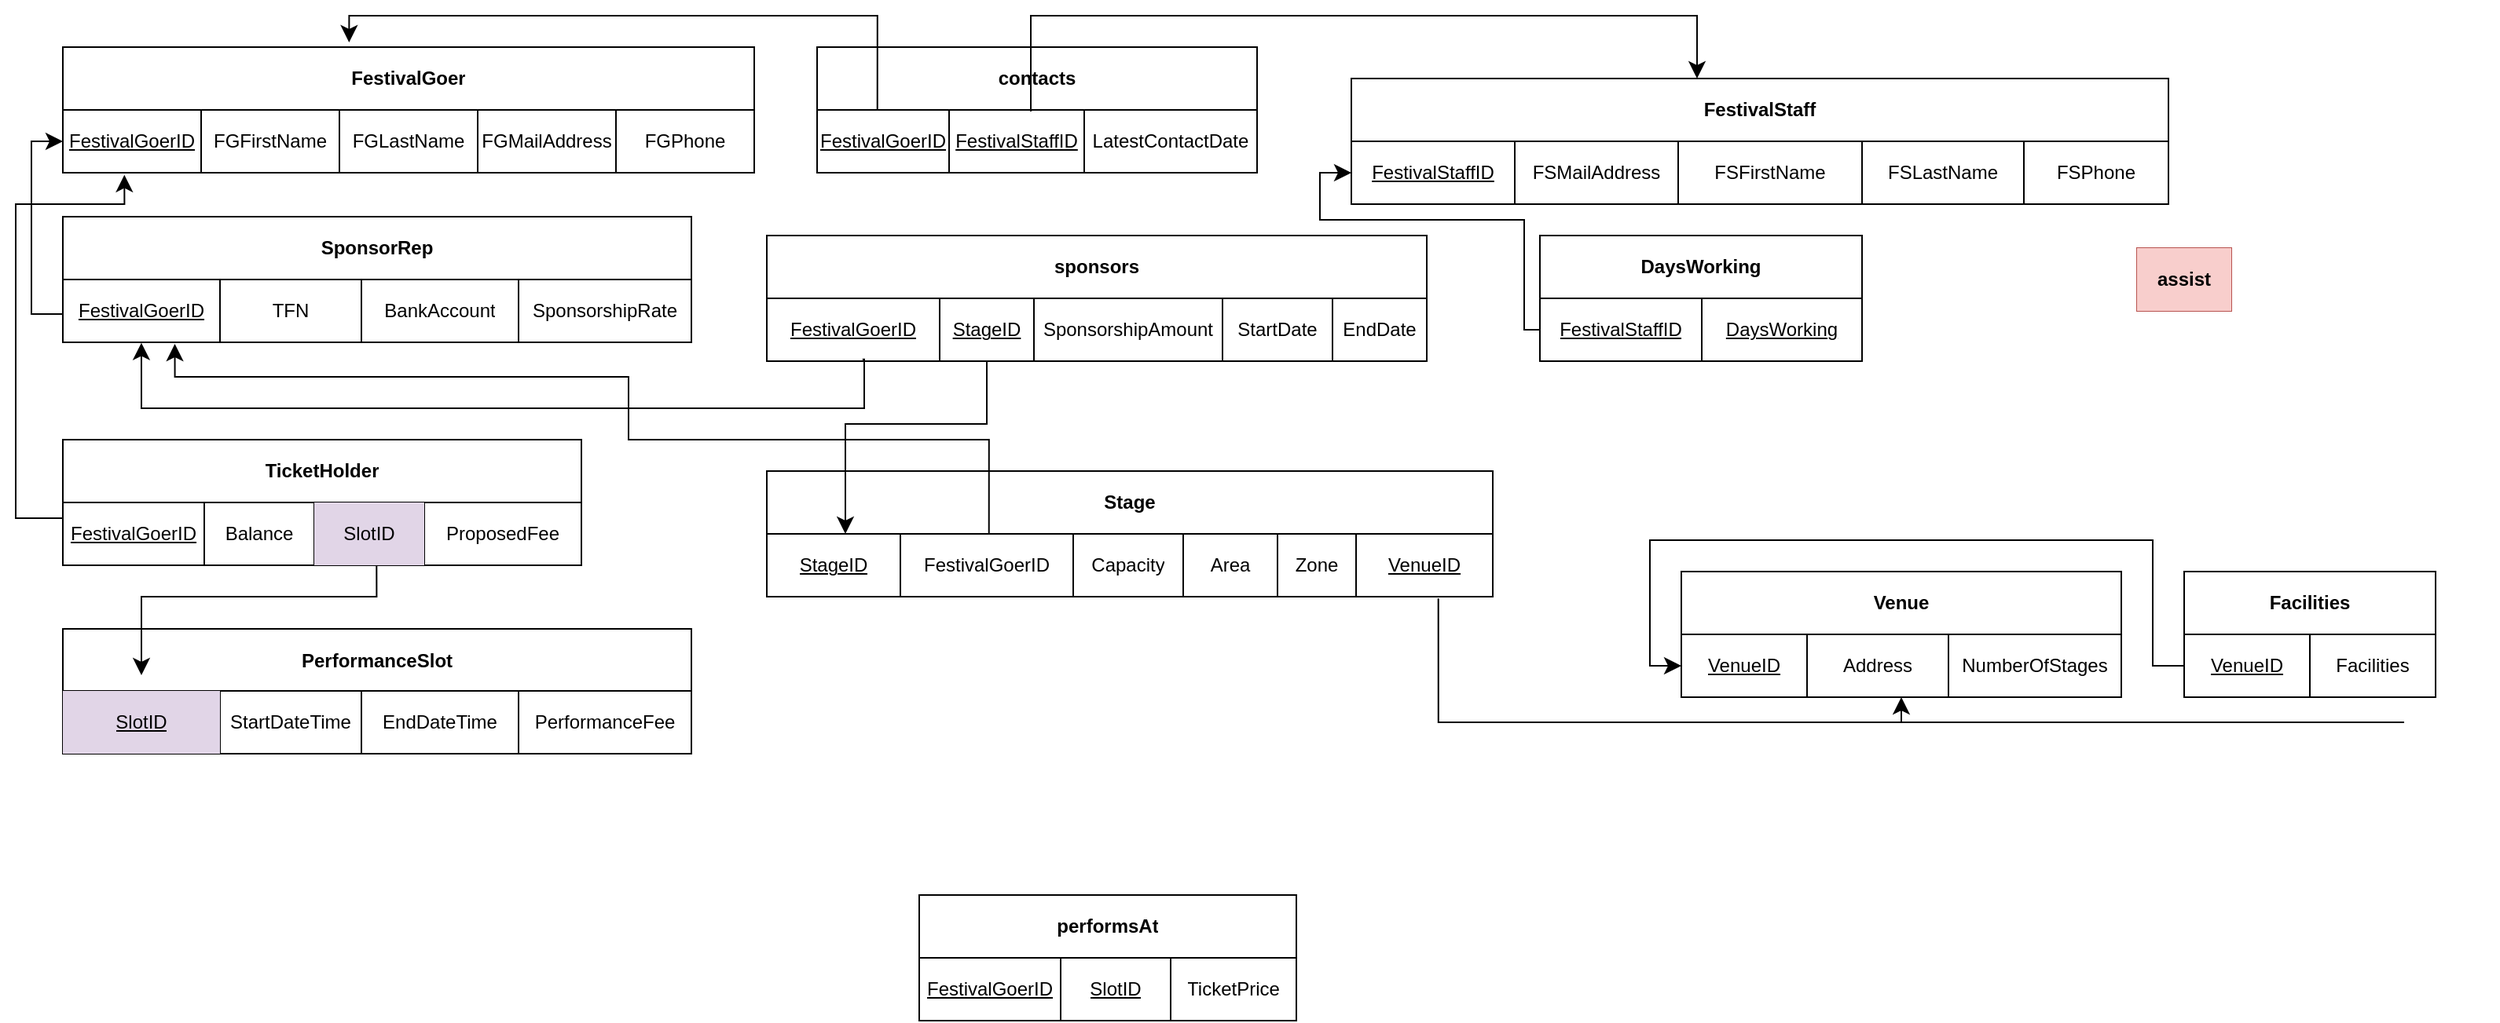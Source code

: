 <mxfile version="28.1.1">
  <diagram name="Page-1" id="UKHTQJSMqRWIpkA-EPcl">
    <mxGraphModel dx="646" dy="505" grid="1" gridSize="10" guides="1" tooltips="1" connect="1" arrows="1" fold="1" page="1" pageScale="1" pageWidth="1169" pageHeight="827" background="light-dark(#FFFFFF,#FFFFFF)" math="0" shadow="0">
      <root>
        <mxCell id="0" />
        <mxCell id="1" parent="0" />
        <mxCell id="PKO88a7LwcqLftBzNjsi-34" value="" style="group" parent="1" vertex="1" connectable="0">
          <mxGeometry x="40" y="40" width="440" height="80" as="geometry" />
        </mxCell>
        <mxCell id="PKO88a7LwcqLftBzNjsi-14" value="" style="shape=table;startSize=0;container=1;collapsible=0;childLayout=tableLayout;" parent="PKO88a7LwcqLftBzNjsi-34" vertex="1">
          <mxGeometry width="440" height="40" as="geometry" />
        </mxCell>
        <mxCell id="PKO88a7LwcqLftBzNjsi-15" value="" style="shape=tableRow;horizontal=0;startSize=0;swimlaneHead=0;swimlaneBody=0;strokeColor=inherit;top=0;left=0;bottom=0;right=0;collapsible=0;dropTarget=0;fillColor=none;points=[[0,0.5],[1,0.5]];portConstraint=eastwest;" parent="PKO88a7LwcqLftBzNjsi-14" vertex="1">
          <mxGeometry width="440" height="40" as="geometry" />
        </mxCell>
        <mxCell id="PKO88a7LwcqLftBzNjsi-16" value="&lt;b&gt;FestivalGoer&lt;/b&gt;" style="shape=partialRectangle;html=1;whiteSpace=wrap;connectable=0;strokeColor=inherit;overflow=hidden;fillColor=none;top=0;left=0;bottom=0;right=0;pointerEvents=1;" parent="PKO88a7LwcqLftBzNjsi-15" vertex="1">
          <mxGeometry width="440" height="40" as="geometry">
            <mxRectangle width="440" height="40" as="alternateBounds" />
          </mxGeometry>
        </mxCell>
        <mxCell id="PKO88a7LwcqLftBzNjsi-27" value="" style="shape=table;startSize=0;container=1;collapsible=0;childLayout=tableLayout;" parent="PKO88a7LwcqLftBzNjsi-34" vertex="1">
          <mxGeometry y="40" width="440" height="40" as="geometry" />
        </mxCell>
        <mxCell id="PKO88a7LwcqLftBzNjsi-28" value="" style="shape=tableRow;horizontal=0;startSize=0;swimlaneHead=0;swimlaneBody=0;strokeColor=inherit;top=0;left=0;bottom=0;right=0;collapsible=0;dropTarget=0;fillColor=none;points=[[0,0.5],[1,0.5]];portConstraint=eastwest;" parent="PKO88a7LwcqLftBzNjsi-27" vertex="1">
          <mxGeometry width="440" height="40" as="geometry" />
        </mxCell>
        <mxCell id="PKO88a7LwcqLftBzNjsi-29" value="&lt;u&gt;FestivalGoerID&lt;/u&gt;" style="shape=partialRectangle;html=1;whiteSpace=wrap;connectable=0;strokeColor=inherit;overflow=hidden;fillColor=none;top=0;left=0;bottom=0;right=0;pointerEvents=1;" parent="PKO88a7LwcqLftBzNjsi-28" vertex="1">
          <mxGeometry width="88" height="40" as="geometry">
            <mxRectangle width="88" height="40" as="alternateBounds" />
          </mxGeometry>
        </mxCell>
        <mxCell id="PKO88a7LwcqLftBzNjsi-30" value="FGFirstName" style="shape=partialRectangle;html=1;whiteSpace=wrap;connectable=0;strokeColor=inherit;overflow=hidden;fillColor=none;top=0;left=0;bottom=0;right=0;pointerEvents=1;" parent="PKO88a7LwcqLftBzNjsi-28" vertex="1">
          <mxGeometry x="88" width="88" height="40" as="geometry">
            <mxRectangle width="88" height="40" as="alternateBounds" />
          </mxGeometry>
        </mxCell>
        <mxCell id="PKO88a7LwcqLftBzNjsi-31" value="FGLastName" style="shape=partialRectangle;html=1;whiteSpace=wrap;connectable=0;strokeColor=inherit;overflow=hidden;fillColor=none;top=0;left=0;bottom=0;right=0;pointerEvents=1;" parent="PKO88a7LwcqLftBzNjsi-28" vertex="1">
          <mxGeometry x="176" width="88" height="40" as="geometry">
            <mxRectangle width="88" height="40" as="alternateBounds" />
          </mxGeometry>
        </mxCell>
        <mxCell id="PKO88a7LwcqLftBzNjsi-32" value="FGMailAddress" style="shape=partialRectangle;html=1;whiteSpace=wrap;connectable=0;strokeColor=inherit;overflow=hidden;fillColor=none;top=0;left=0;bottom=0;right=0;pointerEvents=1;" parent="PKO88a7LwcqLftBzNjsi-28" vertex="1">
          <mxGeometry x="264" width="88" height="40" as="geometry">
            <mxRectangle width="88" height="40" as="alternateBounds" />
          </mxGeometry>
        </mxCell>
        <mxCell id="PKO88a7LwcqLftBzNjsi-33" value="FGPhone" style="shape=partialRectangle;html=1;whiteSpace=wrap;connectable=0;strokeColor=inherit;overflow=hidden;fillColor=none;top=0;left=0;bottom=0;right=0;pointerEvents=1;" parent="PKO88a7LwcqLftBzNjsi-28" vertex="1">
          <mxGeometry x="352" width="88" height="40" as="geometry">
            <mxRectangle width="88" height="40" as="alternateBounds" />
          </mxGeometry>
        </mxCell>
        <mxCell id="PKO88a7LwcqLftBzNjsi-47" value="" style="group" parent="1" vertex="1" connectable="0">
          <mxGeometry x="40" y="148" width="400" height="80" as="geometry" />
        </mxCell>
        <mxCell id="PKO88a7LwcqLftBzNjsi-35" value="" style="shape=table;startSize=0;container=1;collapsible=0;childLayout=tableLayout;" parent="PKO88a7LwcqLftBzNjsi-47" vertex="1">
          <mxGeometry width="400" height="40" as="geometry" />
        </mxCell>
        <mxCell id="PKO88a7LwcqLftBzNjsi-36" value="" style="shape=tableRow;horizontal=0;startSize=0;swimlaneHead=0;swimlaneBody=0;strokeColor=inherit;top=0;left=0;bottom=0;right=0;collapsible=0;dropTarget=0;fillColor=none;points=[[0,0.5],[1,0.5]];portConstraint=eastwest;" parent="PKO88a7LwcqLftBzNjsi-35" vertex="1">
          <mxGeometry width="400" height="40" as="geometry" />
        </mxCell>
        <mxCell id="PKO88a7LwcqLftBzNjsi-37" value="&lt;b&gt;SponsorRep&lt;/b&gt;" style="shape=partialRectangle;html=1;whiteSpace=wrap;connectable=0;strokeColor=inherit;overflow=hidden;fillColor=none;top=0;left=0;bottom=0;right=0;pointerEvents=1;" parent="PKO88a7LwcqLftBzNjsi-36" vertex="1">
          <mxGeometry width="400" height="40" as="geometry">
            <mxRectangle width="400" height="40" as="alternateBounds" />
          </mxGeometry>
        </mxCell>
        <mxCell id="PKO88a7LwcqLftBzNjsi-38" value="" style="shape=table;startSize=0;container=1;collapsible=0;childLayout=tableLayout;" parent="PKO88a7LwcqLftBzNjsi-47" vertex="1">
          <mxGeometry y="40" width="190" height="40" as="geometry" />
        </mxCell>
        <mxCell id="PKO88a7LwcqLftBzNjsi-39" value="" style="shape=tableRow;horizontal=0;startSize=0;swimlaneHead=0;swimlaneBody=0;strokeColor=inherit;top=0;left=0;bottom=0;right=0;collapsible=0;dropTarget=0;fillColor=none;points=[[0,0.5],[1,0.5]];portConstraint=eastwest;" parent="PKO88a7LwcqLftBzNjsi-38" vertex="1">
          <mxGeometry width="190" height="40" as="geometry" />
        </mxCell>
        <mxCell id="PKO88a7LwcqLftBzNjsi-40" value="&lt;u&gt;FestivalGoerID&lt;/u&gt;" style="shape=partialRectangle;html=1;whiteSpace=wrap;connectable=0;strokeColor=inherit;overflow=hidden;fillColor=none;top=0;left=0;bottom=0;right=0;pointerEvents=1;" parent="PKO88a7LwcqLftBzNjsi-39" vertex="1">
          <mxGeometry width="100" height="40" as="geometry">
            <mxRectangle width="100" height="40" as="alternateBounds" />
          </mxGeometry>
        </mxCell>
        <mxCell id="PKO88a7LwcqLftBzNjsi-41" value="TFN" style="shape=partialRectangle;html=1;whiteSpace=wrap;connectable=0;strokeColor=inherit;overflow=hidden;fillColor=none;top=0;left=0;bottom=0;right=0;pointerEvents=1;" parent="PKO88a7LwcqLftBzNjsi-39" vertex="1">
          <mxGeometry x="100" width="90" height="40" as="geometry">
            <mxRectangle width="90" height="40" as="alternateBounds" />
          </mxGeometry>
        </mxCell>
        <mxCell id="PKO88a7LwcqLftBzNjsi-42" value="" style="shape=table;startSize=0;container=1;collapsible=0;childLayout=tableLayout;" parent="PKO88a7LwcqLftBzNjsi-47" vertex="1">
          <mxGeometry x="190" y="40" width="210" height="40" as="geometry" />
        </mxCell>
        <mxCell id="PKO88a7LwcqLftBzNjsi-43" value="" style="shape=tableRow;horizontal=0;startSize=0;swimlaneHead=0;swimlaneBody=0;strokeColor=inherit;top=0;left=0;bottom=0;right=0;collapsible=0;dropTarget=0;fillColor=none;points=[[0,0.5],[1,0.5]];portConstraint=eastwest;" parent="PKO88a7LwcqLftBzNjsi-42" vertex="1">
          <mxGeometry width="210" height="40" as="geometry" />
        </mxCell>
        <mxCell id="PKO88a7LwcqLftBzNjsi-44" value="BankAccount" style="shape=partialRectangle;html=1;whiteSpace=wrap;connectable=0;strokeColor=inherit;overflow=hidden;fillColor=none;top=0;left=0;bottom=0;right=0;pointerEvents=1;" parent="PKO88a7LwcqLftBzNjsi-43" vertex="1">
          <mxGeometry width="100" height="40" as="geometry">
            <mxRectangle width="100" height="40" as="alternateBounds" />
          </mxGeometry>
        </mxCell>
        <mxCell id="PKO88a7LwcqLftBzNjsi-46" value="SponsorshipRate" style="shape=partialRectangle;html=1;whiteSpace=wrap;connectable=0;strokeColor=inherit;overflow=hidden;fillColor=none;top=0;left=0;bottom=0;right=0;pointerEvents=1;" parent="PKO88a7LwcqLftBzNjsi-43" vertex="1">
          <mxGeometry x="100" width="110" height="40" as="geometry">
            <mxRectangle width="110" height="40" as="alternateBounds" />
          </mxGeometry>
        </mxCell>
        <mxCell id="PKO88a7LwcqLftBzNjsi-82" value="" style="group" parent="1" vertex="1" connectable="0">
          <mxGeometry x="1070" y="374" width="520" height="80" as="geometry" />
        </mxCell>
        <mxCell id="PKO88a7LwcqLftBzNjsi-57" value="" style="shape=table;startSize=0;container=1;collapsible=0;childLayout=tableLayout;" parent="PKO88a7LwcqLftBzNjsi-82" vertex="1">
          <mxGeometry width="280" height="40" as="geometry" />
        </mxCell>
        <mxCell id="PKO88a7LwcqLftBzNjsi-58" value="" style="shape=tableRow;horizontal=0;startSize=0;swimlaneHead=0;swimlaneBody=0;strokeColor=inherit;top=0;left=0;bottom=0;right=0;collapsible=0;dropTarget=0;fillColor=none;points=[[0,0.5],[1,0.5]];portConstraint=eastwest;" parent="PKO88a7LwcqLftBzNjsi-57" vertex="1">
          <mxGeometry width="280" height="40" as="geometry" />
        </mxCell>
        <mxCell id="PKO88a7LwcqLftBzNjsi-59" value="&lt;b&gt;Venue&lt;/b&gt;" style="shape=partialRectangle;html=1;whiteSpace=wrap;connectable=0;strokeColor=inherit;overflow=hidden;fillColor=none;top=0;left=0;bottom=0;right=0;pointerEvents=1;" parent="PKO88a7LwcqLftBzNjsi-58" vertex="1">
          <mxGeometry width="280" height="40" as="geometry">
            <mxRectangle width="280" height="40" as="alternateBounds" />
          </mxGeometry>
        </mxCell>
        <mxCell id="PKO88a7LwcqLftBzNjsi-60" value="" style="shape=table;startSize=0;container=1;collapsible=0;childLayout=tableLayout;" parent="PKO88a7LwcqLftBzNjsi-82" vertex="1">
          <mxGeometry y="40" width="280" height="40" as="geometry" />
        </mxCell>
        <mxCell id="PKO88a7LwcqLftBzNjsi-61" value="" style="shape=tableRow;horizontal=0;startSize=0;swimlaneHead=0;swimlaneBody=0;strokeColor=inherit;top=0;left=0;bottom=0;right=0;collapsible=0;dropTarget=0;fillColor=none;points=[[0,0.5],[1,0.5]];portConstraint=eastwest;" parent="PKO88a7LwcqLftBzNjsi-60" vertex="1">
          <mxGeometry width="280" height="40" as="geometry" />
        </mxCell>
        <mxCell id="PKO88a7LwcqLftBzNjsi-62" value="&lt;u&gt;VenueID&lt;/u&gt;" style="shape=partialRectangle;html=1;whiteSpace=wrap;connectable=0;strokeColor=inherit;overflow=hidden;fillColor=none;top=0;left=0;bottom=0;right=0;pointerEvents=1;" parent="PKO88a7LwcqLftBzNjsi-61" vertex="1">
          <mxGeometry width="80" height="40" as="geometry">
            <mxRectangle width="80" height="40" as="alternateBounds" />
          </mxGeometry>
        </mxCell>
        <mxCell id="PKO88a7LwcqLftBzNjsi-63" value="Address" style="shape=partialRectangle;html=1;whiteSpace=wrap;connectable=0;strokeColor=inherit;overflow=hidden;fillColor=none;top=0;left=0;bottom=0;right=0;pointerEvents=1;" parent="PKO88a7LwcqLftBzNjsi-61" vertex="1">
          <mxGeometry x="80" width="90" height="40" as="geometry">
            <mxRectangle width="90" height="40" as="alternateBounds" />
          </mxGeometry>
        </mxCell>
        <mxCell id="PKO88a7LwcqLftBzNjsi-70" value="NumberOfStages" style="shape=partialRectangle;html=1;whiteSpace=wrap;connectable=0;strokeColor=inherit;overflow=hidden;fillColor=none;top=0;left=0;bottom=0;right=0;pointerEvents=1;" parent="PKO88a7LwcqLftBzNjsi-61" vertex="1">
          <mxGeometry x="170" width="110" height="40" as="geometry">
            <mxRectangle width="110" height="40" as="alternateBounds" />
          </mxGeometry>
        </mxCell>
        <mxCell id="PKO88a7LwcqLftBzNjsi-87" value="" style="group" parent="PKO88a7LwcqLftBzNjsi-82" vertex="1" connectable="0">
          <mxGeometry x="320" width="160" height="80" as="geometry" />
        </mxCell>
        <mxCell id="PKO88a7LwcqLftBzNjsi-75" value="" style="shape=table;startSize=0;container=1;collapsible=0;childLayout=tableLayout;" parent="PKO88a7LwcqLftBzNjsi-87" vertex="1">
          <mxGeometry width="160" height="40" as="geometry" />
        </mxCell>
        <mxCell id="PKO88a7LwcqLftBzNjsi-76" value="" style="shape=tableRow;horizontal=0;startSize=0;swimlaneHead=0;swimlaneBody=0;strokeColor=inherit;top=0;left=0;bottom=0;right=0;collapsible=0;dropTarget=0;fillColor=none;points=[[0,0.5],[1,0.5]];portConstraint=eastwest;" parent="PKO88a7LwcqLftBzNjsi-75" vertex="1">
          <mxGeometry width="160" height="40" as="geometry" />
        </mxCell>
        <mxCell id="PKO88a7LwcqLftBzNjsi-77" value="&lt;b&gt;Facilities&lt;/b&gt;" style="shape=partialRectangle;html=1;whiteSpace=wrap;connectable=0;strokeColor=inherit;overflow=hidden;fillColor=none;top=0;left=0;bottom=0;right=0;pointerEvents=1;" parent="PKO88a7LwcqLftBzNjsi-76" vertex="1">
          <mxGeometry width="160" height="40" as="geometry">
            <mxRectangle width="160" height="40" as="alternateBounds" />
          </mxGeometry>
        </mxCell>
        <mxCell id="PKO88a7LwcqLftBzNjsi-78" value="" style="shape=table;startSize=0;container=1;collapsible=0;childLayout=tableLayout;" parent="PKO88a7LwcqLftBzNjsi-87" vertex="1">
          <mxGeometry y="40" width="160" height="40" as="geometry" />
        </mxCell>
        <mxCell id="PKO88a7LwcqLftBzNjsi-79" value="" style="shape=tableRow;horizontal=0;startSize=0;swimlaneHead=0;swimlaneBody=0;strokeColor=inherit;top=0;left=0;bottom=0;right=0;collapsible=0;dropTarget=0;fillColor=none;points=[[0,0.5],[1,0.5]];portConstraint=eastwest;" parent="PKO88a7LwcqLftBzNjsi-78" vertex="1">
          <mxGeometry width="160" height="40" as="geometry" />
        </mxCell>
        <mxCell id="PKO88a7LwcqLftBzNjsi-80" value="&lt;u&gt;VenueID&lt;/u&gt;" style="shape=partialRectangle;html=1;whiteSpace=wrap;connectable=0;strokeColor=inherit;overflow=hidden;fillColor=none;top=0;left=0;bottom=0;right=0;pointerEvents=1;" parent="PKO88a7LwcqLftBzNjsi-79" vertex="1">
          <mxGeometry width="80" height="40" as="geometry">
            <mxRectangle width="80" height="40" as="alternateBounds" />
          </mxGeometry>
        </mxCell>
        <mxCell id="PKO88a7LwcqLftBzNjsi-81" value="Facilities" style="shape=partialRectangle;html=1;whiteSpace=wrap;connectable=0;strokeColor=inherit;overflow=hidden;fillColor=none;top=0;left=0;bottom=0;right=0;pointerEvents=1;" parent="PKO88a7LwcqLftBzNjsi-79" vertex="1">
          <mxGeometry x="80" width="80" height="40" as="geometry">
            <mxRectangle width="80" height="40" as="alternateBounds" />
          </mxGeometry>
        </mxCell>
        <mxCell id="PKO88a7LwcqLftBzNjsi-86" value="" style="edgeStyle=segmentEdgeStyle;endArrow=classic;html=1;curved=0;rounded=0;endSize=8;startSize=8;sourcePerimeterSpacing=0;targetPerimeterSpacing=0;fontSize=12;exitX=0;exitY=0.5;exitDx=0;exitDy=0;" parent="PKO88a7LwcqLftBzNjsi-82" source="PKO88a7LwcqLftBzNjsi-79" target="PKO88a7LwcqLftBzNjsi-61" edge="1">
          <mxGeometry width="140" relative="1" as="geometry">
            <mxPoint x="270" y="-50" as="sourcePoint" />
            <mxPoint x="-10" y="60" as="targetPoint" />
            <Array as="points">
              <mxPoint x="300" y="60" />
              <mxPoint x="300" y="-20" />
              <mxPoint x="-20" y="-20" />
              <mxPoint x="-20" y="60" />
            </Array>
          </mxGeometry>
        </mxCell>
        <mxCell id="PKO88a7LwcqLftBzNjsi-96" value="" style="group" parent="1" vertex="1" connectable="0">
          <mxGeometry x="450" y="310" width="552" height="80" as="geometry" />
        </mxCell>
        <mxCell id="PKO88a7LwcqLftBzNjsi-88" value="" style="shape=table;startSize=0;container=1;collapsible=0;childLayout=tableLayout;" parent="PKO88a7LwcqLftBzNjsi-96" vertex="1">
          <mxGeometry x="38" width="462" height="40" as="geometry" />
        </mxCell>
        <mxCell id="PKO88a7LwcqLftBzNjsi-89" value="" style="shape=tableRow;horizontal=0;startSize=0;swimlaneHead=0;swimlaneBody=0;strokeColor=inherit;top=0;left=0;bottom=0;right=0;collapsible=0;dropTarget=0;fillColor=none;points=[[0,0.5],[1,0.5]];portConstraint=eastwest;" parent="PKO88a7LwcqLftBzNjsi-88" vertex="1">
          <mxGeometry width="462" height="40" as="geometry" />
        </mxCell>
        <mxCell id="PKO88a7LwcqLftBzNjsi-90" value="&lt;b&gt;Stage&lt;/b&gt;" style="shape=partialRectangle;html=1;whiteSpace=wrap;connectable=0;strokeColor=inherit;overflow=hidden;fillColor=none;top=0;left=0;bottom=0;right=0;pointerEvents=1;" parent="PKO88a7LwcqLftBzNjsi-89" vertex="1">
          <mxGeometry width="462" height="40" as="geometry">
            <mxRectangle width="462" height="40" as="alternateBounds" />
          </mxGeometry>
        </mxCell>
        <mxCell id="PKO88a7LwcqLftBzNjsi-91" value="" style="shape=table;startSize=0;container=1;collapsible=0;childLayout=tableLayout;" parent="PKO88a7LwcqLftBzNjsi-96" vertex="1">
          <mxGeometry x="38" y="40" width="462" height="40" as="geometry" />
        </mxCell>
        <mxCell id="PKO88a7LwcqLftBzNjsi-92" value="" style="shape=tableRow;horizontal=0;startSize=0;swimlaneHead=0;swimlaneBody=0;strokeColor=inherit;top=0;left=0;bottom=0;right=0;collapsible=0;dropTarget=0;fillColor=none;points=[[0,0.5],[1,0.5]];portConstraint=eastwest;" parent="PKO88a7LwcqLftBzNjsi-91" vertex="1">
          <mxGeometry width="462" height="40" as="geometry" />
        </mxCell>
        <mxCell id="PKO88a7LwcqLftBzNjsi-93" value="&lt;u&gt;StageID&lt;/u&gt;" style="shape=partialRectangle;html=1;whiteSpace=wrap;connectable=0;strokeColor=inherit;overflow=hidden;fillColor=none;top=0;left=0;bottom=0;right=0;pointerEvents=1;" parent="PKO88a7LwcqLftBzNjsi-92" vertex="1">
          <mxGeometry width="85" height="40" as="geometry">
            <mxRectangle width="85" height="40" as="alternateBounds" />
          </mxGeometry>
        </mxCell>
        <mxCell id="ISqjivV7O6Bus1pjdpT5-28" value="FestivalGoerID" style="shape=partialRectangle;html=1;whiteSpace=wrap;connectable=0;strokeColor=inherit;overflow=hidden;fillColor=none;top=0;left=0;bottom=0;right=0;pointerEvents=1;" vertex="1" parent="PKO88a7LwcqLftBzNjsi-92">
          <mxGeometry x="85" width="110" height="40" as="geometry">
            <mxRectangle width="110" height="40" as="alternateBounds" />
          </mxGeometry>
        </mxCell>
        <mxCell id="PKO88a7LwcqLftBzNjsi-94" value="Capacity" style="shape=partialRectangle;html=1;whiteSpace=wrap;connectable=0;strokeColor=inherit;overflow=hidden;fillColor=none;top=0;left=0;bottom=0;right=0;pointerEvents=1;" parent="PKO88a7LwcqLftBzNjsi-92" vertex="1">
          <mxGeometry x="195" width="70" height="40" as="geometry">
            <mxRectangle width="70" height="40" as="alternateBounds" />
          </mxGeometry>
        </mxCell>
        <mxCell id="PKO88a7LwcqLftBzNjsi-95" value="Area" style="shape=partialRectangle;html=1;whiteSpace=wrap;connectable=0;strokeColor=inherit;overflow=hidden;fillColor=none;top=0;left=0;bottom=0;right=0;pointerEvents=1;" parent="PKO88a7LwcqLftBzNjsi-92" vertex="1">
          <mxGeometry x="265" width="60" height="40" as="geometry">
            <mxRectangle width="60" height="40" as="alternateBounds" />
          </mxGeometry>
        </mxCell>
        <mxCell id="ISqjivV7O6Bus1pjdpT5-16" value="Zone" style="shape=partialRectangle;html=1;whiteSpace=wrap;connectable=0;strokeColor=inherit;overflow=hidden;fillColor=none;top=0;left=0;bottom=0;right=0;pointerEvents=1;" vertex="1" parent="PKO88a7LwcqLftBzNjsi-92">
          <mxGeometry x="325" width="50" height="40" as="geometry">
            <mxRectangle width="50" height="40" as="alternateBounds" />
          </mxGeometry>
        </mxCell>
        <mxCell id="ISqjivV7O6Bus1pjdpT5-21" value="&lt;u&gt;VenueID&lt;/u&gt;" style="shape=partialRectangle;html=1;whiteSpace=wrap;connectable=0;strokeColor=inherit;overflow=hidden;fillColor=none;top=0;left=0;bottom=0;right=0;pointerEvents=1;" vertex="1" parent="PKO88a7LwcqLftBzNjsi-92">
          <mxGeometry x="375" width="87" height="40" as="geometry">
            <mxRectangle width="87" height="40" as="alternateBounds" />
          </mxGeometry>
        </mxCell>
        <mxCell id="1OvbaB2SJktq4wwTJ-ky-1" value="" style="group" parent="1" vertex="1" connectable="0">
          <mxGeometry x="40" y="410" width="400" height="80" as="geometry" />
        </mxCell>
        <mxCell id="1OvbaB2SJktq4wwTJ-ky-2" value="" style="shape=table;startSize=0;container=1;collapsible=0;childLayout=tableLayout;" parent="1OvbaB2SJktq4wwTJ-ky-1" vertex="1">
          <mxGeometry y="0.5" width="400" height="40" as="geometry" />
        </mxCell>
        <mxCell id="1OvbaB2SJktq4wwTJ-ky-3" value="" style="shape=tableRow;horizontal=0;startSize=0;swimlaneHead=0;swimlaneBody=0;strokeColor=inherit;top=0;left=0;bottom=0;right=0;collapsible=0;dropTarget=0;fillColor=none;points=[[0,0.5],[1,0.5]];portConstraint=eastwest;" parent="1OvbaB2SJktq4wwTJ-ky-2" vertex="1">
          <mxGeometry width="400" height="40" as="geometry" />
        </mxCell>
        <mxCell id="1OvbaB2SJktq4wwTJ-ky-4" value="&lt;b&gt;PerformanceSlot&lt;/b&gt;" style="shape=partialRectangle;html=1;whiteSpace=wrap;connectable=0;strokeColor=inherit;overflow=hidden;fillColor=none;top=0;left=0;bottom=0;right=0;pointerEvents=1;" parent="1OvbaB2SJktq4wwTJ-ky-3" vertex="1">
          <mxGeometry width="400" height="40" as="geometry">
            <mxRectangle width="400" height="40" as="alternateBounds" />
          </mxGeometry>
        </mxCell>
        <mxCell id="1OvbaB2SJktq4wwTJ-ky-5" value="" style="shape=table;startSize=0;container=1;collapsible=0;childLayout=tableLayout;" parent="1OvbaB2SJktq4wwTJ-ky-1" vertex="1">
          <mxGeometry y="40" width="190" height="40" as="geometry" />
        </mxCell>
        <mxCell id="1OvbaB2SJktq4wwTJ-ky-6" value="" style="shape=tableRow;horizontal=0;startSize=0;swimlaneHead=0;swimlaneBody=0;strokeColor=inherit;top=0;left=0;bottom=0;right=0;collapsible=0;dropTarget=0;fillColor=none;points=[[0,0.5],[1,0.5]];portConstraint=eastwest;" parent="1OvbaB2SJktq4wwTJ-ky-5" vertex="1">
          <mxGeometry width="190" height="40" as="geometry" />
        </mxCell>
        <mxCell id="1OvbaB2SJktq4wwTJ-ky-7" value="&lt;u&gt;SlotID&lt;/u&gt;" style="shape=partialRectangle;html=1;whiteSpace=wrap;connectable=0;strokeColor=#9673a6;overflow=hidden;fillColor=#e1d5e7;top=0;left=0;bottom=0;right=0;pointerEvents=1;" parent="1OvbaB2SJktq4wwTJ-ky-6" vertex="1">
          <mxGeometry width="100" height="40" as="geometry">
            <mxRectangle width="100" height="40" as="alternateBounds" />
          </mxGeometry>
        </mxCell>
        <mxCell id="1OvbaB2SJktq4wwTJ-ky-8" value="StartDateTime" style="shape=partialRectangle;html=1;whiteSpace=wrap;connectable=0;strokeColor=inherit;overflow=hidden;fillColor=none;top=0;left=0;bottom=0;right=0;pointerEvents=1;" parent="1OvbaB2SJktq4wwTJ-ky-6" vertex="1">
          <mxGeometry x="100" width="90" height="40" as="geometry">
            <mxRectangle width="90" height="40" as="alternateBounds" />
          </mxGeometry>
        </mxCell>
        <mxCell id="1OvbaB2SJktq4wwTJ-ky-9" value="" style="shape=table;startSize=0;container=1;collapsible=0;childLayout=tableLayout;" parent="1OvbaB2SJktq4wwTJ-ky-1" vertex="1">
          <mxGeometry x="190" y="40" width="210" height="40" as="geometry" />
        </mxCell>
        <mxCell id="1OvbaB2SJktq4wwTJ-ky-10" value="" style="shape=tableRow;horizontal=0;startSize=0;swimlaneHead=0;swimlaneBody=0;strokeColor=inherit;top=0;left=0;bottom=0;right=0;collapsible=0;dropTarget=0;fillColor=none;points=[[0,0.5],[1,0.5]];portConstraint=eastwest;" parent="1OvbaB2SJktq4wwTJ-ky-9" vertex="1">
          <mxGeometry width="210" height="40" as="geometry" />
        </mxCell>
        <mxCell id="1OvbaB2SJktq4wwTJ-ky-11" value="EndDateTime" style="shape=partialRectangle;html=1;whiteSpace=wrap;connectable=0;strokeColor=inherit;overflow=hidden;fillColor=none;top=0;left=0;bottom=0;right=0;pointerEvents=1;" parent="1OvbaB2SJktq4wwTJ-ky-10" vertex="1">
          <mxGeometry width="100" height="40" as="geometry">
            <mxRectangle width="100" height="40" as="alternateBounds" />
          </mxGeometry>
        </mxCell>
        <mxCell id="1OvbaB2SJktq4wwTJ-ky-12" value="PerformanceFee" style="shape=partialRectangle;html=1;whiteSpace=wrap;connectable=0;strokeColor=inherit;overflow=hidden;fillColor=none;top=0;left=0;bottom=0;right=0;pointerEvents=1;" parent="1OvbaB2SJktq4wwTJ-ky-10" vertex="1">
          <mxGeometry x="100" width="110" height="40" as="geometry">
            <mxRectangle width="110" height="40" as="alternateBounds" />
          </mxGeometry>
        </mxCell>
        <mxCell id="1OvbaB2SJktq4wwTJ-ky-23" value="" style="group" parent="1" vertex="1" connectable="0">
          <mxGeometry x="488" y="160" width="420" height="80" as="geometry" />
        </mxCell>
        <mxCell id="1OvbaB2SJktq4wwTJ-ky-13" value="" style="shape=table;startSize=0;container=1;collapsible=0;childLayout=tableLayout;" parent="1OvbaB2SJktq4wwTJ-ky-23" vertex="1">
          <mxGeometry width="420" height="40" as="geometry" />
        </mxCell>
        <mxCell id="1OvbaB2SJktq4wwTJ-ky-14" value="" style="shape=tableRow;horizontal=0;startSize=0;swimlaneHead=0;swimlaneBody=0;strokeColor=inherit;top=0;left=0;bottom=0;right=0;collapsible=0;dropTarget=0;fillColor=none;points=[[0,0.5],[1,0.5]];portConstraint=eastwest;" parent="1OvbaB2SJktq4wwTJ-ky-13" vertex="1">
          <mxGeometry width="420" height="40" as="geometry" />
        </mxCell>
        <mxCell id="1OvbaB2SJktq4wwTJ-ky-15" value="&lt;b&gt;sponsors&lt;/b&gt;" style="shape=partialRectangle;html=1;whiteSpace=wrap;connectable=0;strokeColor=inherit;overflow=hidden;fillColor=none;top=0;left=0;bottom=0;right=0;pointerEvents=1;" parent="1OvbaB2SJktq4wwTJ-ky-14" vertex="1">
          <mxGeometry width="420" height="40" as="geometry">
            <mxRectangle width="420" height="40" as="alternateBounds" />
          </mxGeometry>
        </mxCell>
        <mxCell id="1OvbaB2SJktq4wwTJ-ky-16" value="" style="shape=table;startSize=0;container=1;collapsible=0;childLayout=tableLayout;" parent="1OvbaB2SJktq4wwTJ-ky-23" vertex="1">
          <mxGeometry y="40" width="420" height="40" as="geometry" />
        </mxCell>
        <mxCell id="1OvbaB2SJktq4wwTJ-ky-17" value="" style="shape=tableRow;horizontal=0;startSize=0;swimlaneHead=0;swimlaneBody=0;strokeColor=inherit;top=0;left=0;bottom=0;right=0;collapsible=0;dropTarget=0;fillColor=none;points=[[0,0.5],[1,0.5]];portConstraint=eastwest;" parent="1OvbaB2SJktq4wwTJ-ky-16" vertex="1">
          <mxGeometry width="420" height="40" as="geometry" />
        </mxCell>
        <mxCell id="1OvbaB2SJktq4wwTJ-ky-22" value="&lt;u&gt;FestivalGoerID&lt;/u&gt;" style="shape=partialRectangle;html=1;whiteSpace=wrap;connectable=0;strokeColor=inherit;overflow=hidden;fillColor=none;top=0;left=0;bottom=0;right=0;pointerEvents=1;" parent="1OvbaB2SJktq4wwTJ-ky-17" vertex="1">
          <mxGeometry width="110" height="40" as="geometry">
            <mxRectangle width="110" height="40" as="alternateBounds" />
          </mxGeometry>
        </mxCell>
        <mxCell id="1OvbaB2SJktq4wwTJ-ky-21" value="&lt;u&gt;StageID&lt;/u&gt;" style="shape=partialRectangle;html=1;whiteSpace=wrap;connectable=0;strokeColor=inherit;overflow=hidden;fillColor=none;top=0;left=0;bottom=0;right=0;pointerEvents=1;" parent="1OvbaB2SJktq4wwTJ-ky-17" vertex="1">
          <mxGeometry x="110" width="60" height="40" as="geometry">
            <mxRectangle width="60" height="40" as="alternateBounds" />
          </mxGeometry>
        </mxCell>
        <mxCell id="1OvbaB2SJktq4wwTJ-ky-18" value="SponsorshipAmount" style="shape=partialRectangle;html=1;whiteSpace=wrap;connectable=0;strokeColor=inherit;overflow=hidden;fillColor=none;top=0;left=0;bottom=0;right=0;pointerEvents=1;" parent="1OvbaB2SJktq4wwTJ-ky-17" vertex="1">
          <mxGeometry x="170" width="120" height="40" as="geometry">
            <mxRectangle width="120" height="40" as="alternateBounds" />
          </mxGeometry>
        </mxCell>
        <mxCell id="1OvbaB2SJktq4wwTJ-ky-19" value="StartDate" style="shape=partialRectangle;html=1;whiteSpace=wrap;connectable=0;strokeColor=inherit;overflow=hidden;fillColor=none;top=0;left=0;bottom=0;right=0;pointerEvents=1;" parent="1OvbaB2SJktq4wwTJ-ky-17" vertex="1">
          <mxGeometry x="290" width="70" height="40" as="geometry">
            <mxRectangle width="70" height="40" as="alternateBounds" />
          </mxGeometry>
        </mxCell>
        <mxCell id="1OvbaB2SJktq4wwTJ-ky-20" value="EndDate" style="shape=partialRectangle;html=1;whiteSpace=wrap;connectable=0;strokeColor=inherit;overflow=hidden;fillColor=none;top=0;left=0;bottom=0;right=0;pointerEvents=1;" parent="1OvbaB2SJktq4wwTJ-ky-17" vertex="1">
          <mxGeometry x="360" width="60" height="40" as="geometry">
            <mxRectangle width="60" height="40" as="alternateBounds" />
          </mxGeometry>
        </mxCell>
        <mxCell id="ISqjivV7O6Bus1pjdpT5-26" value="" style="edgeStyle=segmentEdgeStyle;endArrow=classic;html=1;curved=0;rounded=0;endSize=8;startSize=8;sourcePerimeterSpacing=0;targetPerimeterSpacing=0;fontSize=12;exitX=0.137;exitY=1.013;exitDx=0;exitDy=0;exitPerimeter=0;" edge="1" parent="1OvbaB2SJktq4wwTJ-ky-23" target="PKO88a7LwcqLftBzNjsi-92">
          <mxGeometry width="140" relative="1" as="geometry">
            <mxPoint x="140" y="80" as="sourcePoint" />
            <mxPoint x="670" y="221" as="targetPoint" />
            <Array as="points">
              <mxPoint x="140" y="120" />
              <mxPoint x="50" y="120" />
            </Array>
          </mxGeometry>
        </mxCell>
        <mxCell id="1OvbaB2SJktq4wwTJ-ky-77" value="" style="edgeStyle=segmentEdgeStyle;endArrow=classic;html=1;curved=0;rounded=0;endSize=8;startSize=8;sourcePerimeterSpacing=0;targetPerimeterSpacing=0;fontSize=12;entryX=0;entryY=0.5;entryDx=0;entryDy=0;" parent="1" edge="1">
          <mxGeometry width="140" relative="1" as="geometry">
            <mxPoint x="40" y="220" as="sourcePoint" />
            <mxPoint x="40" y="100" as="targetPoint" />
            <Array as="points">
              <mxPoint x="40" y="210" />
              <mxPoint x="20" y="210" />
              <mxPoint x="20" y="100" />
            </Array>
          </mxGeometry>
        </mxCell>
        <mxCell id="1OvbaB2SJktq4wwTJ-ky-78" value="" style="edgeStyle=segmentEdgeStyle;endArrow=classic;html=1;curved=0;rounded=0;endSize=8;startSize=8;sourcePerimeterSpacing=0;targetPerimeterSpacing=0;fontSize=12;entryX=0.089;entryY=1.034;entryDx=0;entryDy=0;entryPerimeter=0;exitX=0;exitY=0.5;exitDx=0;exitDy=0;" parent="1" source="PKO88a7LwcqLftBzNjsi-52" target="PKO88a7LwcqLftBzNjsi-28" edge="1">
          <mxGeometry width="140" relative="1" as="geometry">
            <mxPoint x="40" y="360" as="sourcePoint" />
            <mxPoint x="80" y="130" as="targetPoint" />
            <Array as="points">
              <mxPoint x="40" y="340" />
              <mxPoint x="10" y="340" />
              <mxPoint x="10" y="140" />
              <mxPoint x="79" y="140" />
            </Array>
          </mxGeometry>
        </mxCell>
        <mxCell id="1OvbaB2SJktq4wwTJ-ky-79" value="" style="group" parent="1" vertex="1" connectable="0">
          <mxGeometry x="520" y="40" width="280" height="80" as="geometry" />
        </mxCell>
        <mxCell id="1OvbaB2SJktq4wwTJ-ky-24" value="" style="shape=table;startSize=0;container=1;collapsible=0;childLayout=tableLayout;" parent="1OvbaB2SJktq4wwTJ-ky-79" vertex="1">
          <mxGeometry width="280" height="40" as="geometry" />
        </mxCell>
        <mxCell id="1OvbaB2SJktq4wwTJ-ky-25" value="" style="shape=tableRow;horizontal=0;startSize=0;swimlaneHead=0;swimlaneBody=0;strokeColor=inherit;top=0;left=0;bottom=0;right=0;collapsible=0;dropTarget=0;fillColor=none;points=[[0,0.5],[1,0.5]];portConstraint=eastwest;" parent="1OvbaB2SJktq4wwTJ-ky-24" vertex="1">
          <mxGeometry width="280" height="40" as="geometry" />
        </mxCell>
        <mxCell id="1OvbaB2SJktq4wwTJ-ky-26" value="&lt;b&gt;contacts&lt;/b&gt;" style="shape=partialRectangle;html=1;whiteSpace=wrap;connectable=0;strokeColor=inherit;overflow=hidden;fillColor=none;top=0;left=0;bottom=0;right=0;pointerEvents=1;" parent="1OvbaB2SJktq4wwTJ-ky-25" vertex="1">
          <mxGeometry width="280" height="40" as="geometry">
            <mxRectangle width="280" height="40" as="alternateBounds" />
          </mxGeometry>
        </mxCell>
        <mxCell id="1OvbaB2SJktq4wwTJ-ky-60" value="" style="group" parent="1OvbaB2SJktq4wwTJ-ky-79" vertex="1" connectable="0">
          <mxGeometry x="60" y="40" width="220" height="40" as="geometry" />
        </mxCell>
        <mxCell id="1OvbaB2SJktq4wwTJ-ky-57" value="" style="shape=table;startSize=0;container=1;collapsible=0;childLayout=tableLayout;" parent="1OvbaB2SJktq4wwTJ-ky-60" vertex="1">
          <mxGeometry x="-60" width="280" height="40" as="geometry" />
        </mxCell>
        <mxCell id="1OvbaB2SJktq4wwTJ-ky-58" value="" style="shape=tableRow;horizontal=0;startSize=0;swimlaneHead=0;swimlaneBody=0;strokeColor=inherit;top=0;left=0;bottom=0;right=0;collapsible=0;dropTarget=0;fillColor=none;points=[[0,0.5],[1,0.5]];portConstraint=eastwest;" parent="1OvbaB2SJktq4wwTJ-ky-57" vertex="1">
          <mxGeometry width="280" height="40" as="geometry" />
        </mxCell>
        <mxCell id="1OvbaB2SJktq4wwTJ-ky-59" value="&lt;u&gt;FestivalGoerID&lt;/u&gt;" style="shape=partialRectangle;html=1;whiteSpace=wrap;connectable=0;strokeColor=inherit;overflow=hidden;fillColor=none;top=0;left=0;bottom=0;right=0;pointerEvents=1;" parent="1OvbaB2SJktq4wwTJ-ky-58" vertex="1">
          <mxGeometry width="84" height="40" as="geometry">
            <mxRectangle width="84" height="40" as="alternateBounds" />
          </mxGeometry>
        </mxCell>
        <mxCell id="1OvbaB2SJktq4wwTJ-ky-65" value="&lt;u&gt;FestivalStaffID&lt;/u&gt;" style="shape=partialRectangle;html=1;whiteSpace=wrap;connectable=0;strokeColor=inherit;overflow=hidden;fillColor=none;top=0;left=0;bottom=0;right=0;pointerEvents=1;" parent="1OvbaB2SJktq4wwTJ-ky-58" vertex="1">
          <mxGeometry x="84" width="86" height="40" as="geometry">
            <mxRectangle width="86" height="40" as="alternateBounds" />
          </mxGeometry>
        </mxCell>
        <mxCell id="1OvbaB2SJktq4wwTJ-ky-66" value="LatestContactDate" style="shape=partialRectangle;html=1;whiteSpace=wrap;connectable=0;strokeColor=inherit;overflow=hidden;fillColor=none;top=0;left=0;bottom=0;right=0;pointerEvents=1;" parent="1OvbaB2SJktq4wwTJ-ky-58" vertex="1">
          <mxGeometry x="170" width="110" height="40" as="geometry">
            <mxRectangle width="110" height="40" as="alternateBounds" />
          </mxGeometry>
        </mxCell>
        <mxCell id="PKO88a7LwcqLftBzNjsi-108" value="" style="group" parent="1" vertex="1" connectable="0">
          <mxGeometry x="860" y="60" width="520" height="80" as="geometry" />
        </mxCell>
        <mxCell id="PKO88a7LwcqLftBzNjsi-97" value="" style="shape=table;startSize=0;container=1;collapsible=0;childLayout=tableLayout;" parent="PKO88a7LwcqLftBzNjsi-108" vertex="1">
          <mxGeometry width="520" height="40" as="geometry" />
        </mxCell>
        <mxCell id="PKO88a7LwcqLftBzNjsi-98" value="" style="shape=tableRow;horizontal=0;startSize=0;swimlaneHead=0;swimlaneBody=0;strokeColor=inherit;top=0;left=0;bottom=0;right=0;collapsible=0;dropTarget=0;fillColor=none;points=[[0,0.5],[1,0.5]];portConstraint=eastwest;" parent="PKO88a7LwcqLftBzNjsi-97" vertex="1">
          <mxGeometry width="520" height="40" as="geometry" />
        </mxCell>
        <mxCell id="PKO88a7LwcqLftBzNjsi-99" value="&lt;b&gt;FestivalStaff&lt;/b&gt;" style="shape=partialRectangle;html=1;whiteSpace=wrap;connectable=0;strokeColor=inherit;overflow=hidden;fillColor=none;top=0;left=0;bottom=0;right=0;pointerEvents=1;" parent="PKO88a7LwcqLftBzNjsi-98" vertex="1">
          <mxGeometry width="520" height="40" as="geometry">
            <mxRectangle width="520" height="40" as="alternateBounds" />
          </mxGeometry>
        </mxCell>
        <mxCell id="PKO88a7LwcqLftBzNjsi-100" value="" style="shape=table;startSize=0;container=1;collapsible=0;childLayout=tableLayout;" parent="PKO88a7LwcqLftBzNjsi-108" vertex="1">
          <mxGeometry y="40" width="520" height="40" as="geometry" />
        </mxCell>
        <mxCell id="PKO88a7LwcqLftBzNjsi-101" value="" style="shape=tableRow;horizontal=0;startSize=0;swimlaneHead=0;swimlaneBody=0;strokeColor=inherit;top=0;left=0;bottom=0;right=0;collapsible=0;dropTarget=0;fillColor=none;points=[[0,0.5],[1,0.5]];portConstraint=eastwest;" parent="PKO88a7LwcqLftBzNjsi-100" vertex="1">
          <mxGeometry width="520" height="40" as="geometry" />
        </mxCell>
        <mxCell id="PKO88a7LwcqLftBzNjsi-102" value="&lt;u&gt;FestivalStaffID&lt;/u&gt;" style="shape=partialRectangle;html=1;whiteSpace=wrap;connectable=0;strokeColor=inherit;overflow=hidden;fillColor=none;top=0;left=0;bottom=0;right=0;pointerEvents=1;" parent="PKO88a7LwcqLftBzNjsi-101" vertex="1">
          <mxGeometry width="104" height="40" as="geometry">
            <mxRectangle width="104" height="40" as="alternateBounds" />
          </mxGeometry>
        </mxCell>
        <mxCell id="PKO88a7LwcqLftBzNjsi-103" value="FSMailAddress" style="shape=partialRectangle;html=1;whiteSpace=wrap;connectable=0;strokeColor=inherit;overflow=hidden;fillColor=none;top=0;left=0;bottom=0;right=0;pointerEvents=1;" parent="PKO88a7LwcqLftBzNjsi-101" vertex="1">
          <mxGeometry x="104" width="104" height="40" as="geometry">
            <mxRectangle width="104" height="40" as="alternateBounds" />
          </mxGeometry>
        </mxCell>
        <mxCell id="PKO88a7LwcqLftBzNjsi-104" value="FSFirstName" style="shape=partialRectangle;html=1;whiteSpace=wrap;connectable=0;strokeColor=inherit;overflow=hidden;fillColor=none;top=0;left=0;bottom=0;right=0;pointerEvents=1;" parent="PKO88a7LwcqLftBzNjsi-101" vertex="1">
          <mxGeometry x="208" width="117" height="40" as="geometry">
            <mxRectangle width="117" height="40" as="alternateBounds" />
          </mxGeometry>
        </mxCell>
        <mxCell id="PKO88a7LwcqLftBzNjsi-105" value="&lt;div&gt;FSLastName&lt;/div&gt;" style="shape=partialRectangle;html=1;whiteSpace=wrap;connectable=0;strokeColor=inherit;overflow=hidden;fillColor=none;top=0;left=0;bottom=0;right=0;pointerEvents=1;" parent="PKO88a7LwcqLftBzNjsi-101" vertex="1">
          <mxGeometry x="325" width="103" height="40" as="geometry">
            <mxRectangle width="103" height="40" as="alternateBounds" />
          </mxGeometry>
        </mxCell>
        <mxCell id="PKO88a7LwcqLftBzNjsi-106" value="FSPhone" style="shape=partialRectangle;html=1;whiteSpace=wrap;connectable=0;strokeColor=inherit;overflow=hidden;fillColor=none;top=0;left=0;bottom=0;right=0;pointerEvents=1;" parent="PKO88a7LwcqLftBzNjsi-101" vertex="1">
          <mxGeometry x="428" width="92" height="40" as="geometry">
            <mxRectangle width="92" height="40" as="alternateBounds" />
          </mxGeometry>
        </mxCell>
        <mxCell id="PKO88a7LwcqLftBzNjsi-110" value="" style="edgeStyle=segmentEdgeStyle;endArrow=classic;html=1;curved=0;rounded=0;endSize=8;startSize=8;sourcePerimeterSpacing=0;targetPerimeterSpacing=0;fontSize=12;entryX=0;entryY=0.5;entryDx=0;entryDy=0;exitX=0;exitY=0.5;exitDx=0;exitDy=0;" parent="1" source="PKO88a7LwcqLftBzNjsi-122" target="PKO88a7LwcqLftBzNjsi-101" edge="1">
          <mxGeometry width="140" relative="1" as="geometry">
            <mxPoint x="1330" y="400" as="sourcePoint" />
            <mxPoint x="850" y="120" as="targetPoint" />
            <Array as="points">
              <mxPoint x="970" y="220" />
              <mxPoint x="970" y="150" />
              <mxPoint x="840" y="150" />
              <mxPoint x="840" y="120" />
            </Array>
          </mxGeometry>
        </mxCell>
        <mxCell id="PKO88a7LwcqLftBzNjsi-127" value="" style="group" parent="1" vertex="1" connectable="0">
          <mxGeometry x="980" y="160" width="205" height="80" as="geometry" />
        </mxCell>
        <mxCell id="PKO88a7LwcqLftBzNjsi-118" value="" style="shape=table;startSize=0;container=1;collapsible=0;childLayout=tableLayout;" parent="PKO88a7LwcqLftBzNjsi-127" vertex="1">
          <mxGeometry width="205" height="40" as="geometry" />
        </mxCell>
        <mxCell id="PKO88a7LwcqLftBzNjsi-119" value="" style="shape=tableRow;horizontal=0;startSize=0;swimlaneHead=0;swimlaneBody=0;strokeColor=inherit;top=0;left=0;bottom=0;right=0;collapsible=0;dropTarget=0;fillColor=none;points=[[0,0.5],[1,0.5]];portConstraint=eastwest;" parent="PKO88a7LwcqLftBzNjsi-118" vertex="1">
          <mxGeometry width="205" height="40" as="geometry" />
        </mxCell>
        <mxCell id="PKO88a7LwcqLftBzNjsi-120" value="&lt;b&gt;DaysWorking&lt;/b&gt;" style="shape=partialRectangle;html=1;whiteSpace=wrap;connectable=0;strokeColor=inherit;overflow=hidden;fillColor=none;top=0;left=0;bottom=0;right=0;pointerEvents=1;" parent="PKO88a7LwcqLftBzNjsi-119" vertex="1">
          <mxGeometry width="205" height="40" as="geometry">
            <mxRectangle width="205" height="40" as="alternateBounds" />
          </mxGeometry>
        </mxCell>
        <mxCell id="PKO88a7LwcqLftBzNjsi-121" value="" style="shape=table;startSize=0;container=1;collapsible=0;childLayout=tableLayout;" parent="PKO88a7LwcqLftBzNjsi-127" vertex="1">
          <mxGeometry y="40" width="205" height="40" as="geometry" />
        </mxCell>
        <mxCell id="PKO88a7LwcqLftBzNjsi-122" value="" style="shape=tableRow;horizontal=0;startSize=0;swimlaneHead=0;swimlaneBody=0;strokeColor=inherit;top=0;left=0;bottom=0;right=0;collapsible=0;dropTarget=0;fillColor=none;points=[[0,0.5],[1,0.5]];portConstraint=eastwest;" parent="PKO88a7LwcqLftBzNjsi-121" vertex="1">
          <mxGeometry width="205" height="40" as="geometry" />
        </mxCell>
        <mxCell id="PKO88a7LwcqLftBzNjsi-123" value="&lt;u&gt;FestivalStaffID&lt;/u&gt;" style="shape=partialRectangle;html=1;whiteSpace=wrap;connectable=0;strokeColor=inherit;overflow=hidden;fillColor=none;top=0;left=0;bottom=0;right=0;pointerEvents=1;" parent="PKO88a7LwcqLftBzNjsi-122" vertex="1">
          <mxGeometry width="103" height="40" as="geometry">
            <mxRectangle width="103" height="40" as="alternateBounds" />
          </mxGeometry>
        </mxCell>
        <mxCell id="PKO88a7LwcqLftBzNjsi-124" value="&lt;u&gt;DaysWorking&lt;/u&gt;" style="shape=partialRectangle;html=1;whiteSpace=wrap;connectable=0;strokeColor=inherit;overflow=hidden;fillColor=none;top=0;left=0;bottom=0;right=0;pointerEvents=1;" parent="PKO88a7LwcqLftBzNjsi-122" vertex="1">
          <mxGeometry x="103" width="102" height="40" as="geometry">
            <mxRectangle width="102" height="40" as="alternateBounds" />
          </mxGeometry>
        </mxCell>
        <mxCell id="1OvbaB2SJktq4wwTJ-ky-83" value="" style="edgeStyle=segmentEdgeStyle;endArrow=classic;html=1;curved=0;rounded=0;endSize=8;startSize=8;sourcePerimeterSpacing=0;targetPerimeterSpacing=0;fontSize=12;exitX=0.137;exitY=1.013;exitDx=0;exitDy=0;exitPerimeter=0;entryX=0.414;entryY=-0.075;entryDx=0;entryDy=0;entryPerimeter=0;" parent="1" source="1OvbaB2SJktq4wwTJ-ky-25" target="PKO88a7LwcqLftBzNjsi-15" edge="1">
          <mxGeometry width="140" relative="1" as="geometry">
            <mxPoint x="600" y="30" as="sourcePoint" />
            <mxPoint x="210" y="20" as="targetPoint" />
            <Array as="points">
              <mxPoint x="558" y="20" />
              <mxPoint x="222" y="20" />
            </Array>
          </mxGeometry>
        </mxCell>
        <mxCell id="1OvbaB2SJktq4wwTJ-ky-84" value="" style="edgeStyle=segmentEdgeStyle;endArrow=classic;html=1;curved=0;rounded=0;endSize=8;startSize=8;sourcePerimeterSpacing=0;targetPerimeterSpacing=0;fontSize=12;exitX=0.137;exitY=1.013;exitDx=0;exitDy=0;exitPerimeter=0;" parent="1" target="PKO88a7LwcqLftBzNjsi-98" edge="1">
          <mxGeometry width="140" relative="1" as="geometry">
            <mxPoint x="656" y="81" as="sourcePoint" />
            <mxPoint x="850" y="30" as="targetPoint" />
            <Array as="points">
              <mxPoint x="656" y="20" />
              <mxPoint x="1080" y="20" />
            </Array>
          </mxGeometry>
        </mxCell>
        <mxCell id="ISqjivV7O6Bus1pjdpT5-1" value="" style="shape=table;startSize=0;container=1;collapsible=0;childLayout=tableLayout;fillColor=#f8cecc;strokeColor=#b85450;" vertex="1" parent="1">
          <mxGeometry x="1360" y="168" width="60" height="40" as="geometry" />
        </mxCell>
        <mxCell id="ISqjivV7O6Bus1pjdpT5-2" value="" style="shape=tableRow;horizontal=0;startSize=0;swimlaneHead=0;swimlaneBody=0;strokeColor=#b85450;top=0;left=0;bottom=0;right=0;collapsible=0;dropTarget=0;fillColor=#f8cecc;points=[[0,0.5],[1,0.5]];portConstraint=eastwest;" vertex="1" parent="ISqjivV7O6Bus1pjdpT5-1">
          <mxGeometry width="60" height="40" as="geometry" />
        </mxCell>
        <mxCell id="ISqjivV7O6Bus1pjdpT5-3" value="&lt;b&gt;assist&lt;/b&gt;" style="shape=partialRectangle;html=1;whiteSpace=wrap;connectable=0;strokeColor=#b85450;overflow=hidden;fillColor=#f8cecc;top=0;left=0;bottom=0;right=0;pointerEvents=1;" vertex="1" parent="ISqjivV7O6Bus1pjdpT5-2">
          <mxGeometry width="60" height="40" as="geometry">
            <mxRectangle width="60" height="40" as="alternateBounds" />
          </mxGeometry>
        </mxCell>
        <mxCell id="PKO88a7LwcqLftBzNjsi-48" value="" style="shape=table;startSize=0;container=1;collapsible=0;childLayout=tableLayout;" parent="1" vertex="1">
          <mxGeometry x="40" y="290" width="330" height="40" as="geometry" />
        </mxCell>
        <mxCell id="PKO88a7LwcqLftBzNjsi-49" value="" style="shape=tableRow;horizontal=0;startSize=0;swimlaneHead=0;swimlaneBody=0;strokeColor=inherit;top=0;left=0;bottom=0;right=0;collapsible=0;dropTarget=0;fillColor=none;points=[[0,0.5],[1,0.5]];portConstraint=eastwest;" parent="PKO88a7LwcqLftBzNjsi-48" vertex="1">
          <mxGeometry width="330" height="40" as="geometry" />
        </mxCell>
        <mxCell id="PKO88a7LwcqLftBzNjsi-50" value="&lt;b&gt;TicketHolder&lt;/b&gt;" style="shape=partialRectangle;html=1;whiteSpace=wrap;connectable=0;strokeColor=inherit;overflow=hidden;fillColor=none;top=0;left=0;bottom=0;right=0;pointerEvents=1;" parent="PKO88a7LwcqLftBzNjsi-49" vertex="1">
          <mxGeometry width="330" height="40" as="geometry">
            <mxRectangle width="330" height="40" as="alternateBounds" />
          </mxGeometry>
        </mxCell>
        <mxCell id="PKO88a7LwcqLftBzNjsi-51" value="" style="shape=table;startSize=0;container=1;collapsible=0;childLayout=tableLayout;" parent="1" vertex="1">
          <mxGeometry x="40" y="330" width="330" height="40" as="geometry" />
        </mxCell>
        <mxCell id="PKO88a7LwcqLftBzNjsi-52" value="" style="shape=tableRow;horizontal=0;startSize=0;swimlaneHead=0;swimlaneBody=0;strokeColor=inherit;top=0;left=0;bottom=0;right=0;collapsible=0;dropTarget=0;fillColor=none;points=[[0,0.5],[1,0.5]];portConstraint=eastwest;" parent="PKO88a7LwcqLftBzNjsi-51" vertex="1">
          <mxGeometry width="330" height="40" as="geometry" />
        </mxCell>
        <mxCell id="PKO88a7LwcqLftBzNjsi-53" value="&lt;u&gt;FestivalGoerID&lt;/u&gt;" style="shape=partialRectangle;html=1;whiteSpace=wrap;connectable=0;strokeColor=inherit;overflow=hidden;fillColor=none;top=0;left=0;bottom=0;right=0;pointerEvents=1;" parent="PKO88a7LwcqLftBzNjsi-52" vertex="1">
          <mxGeometry width="90" height="40" as="geometry">
            <mxRectangle width="90" height="40" as="alternateBounds" />
          </mxGeometry>
        </mxCell>
        <mxCell id="PKO88a7LwcqLftBzNjsi-54" value="Balance" style="shape=partialRectangle;html=1;whiteSpace=wrap;connectable=0;strokeColor=inherit;overflow=hidden;fillColor=none;top=0;left=0;bottom=0;right=0;pointerEvents=1;" parent="PKO88a7LwcqLftBzNjsi-52" vertex="1">
          <mxGeometry x="90" width="70" height="40" as="geometry">
            <mxRectangle width="70" height="40" as="alternateBounds" />
          </mxGeometry>
        </mxCell>
        <mxCell id="ISqjivV7O6Bus1pjdpT5-9" value="SlotID" style="shape=partialRectangle;html=1;whiteSpace=wrap;connectable=0;strokeColor=#9673a6;overflow=hidden;fillColor=#e1d5e7;top=0;left=0;bottom=0;right=0;pointerEvents=1;" vertex="1" parent="PKO88a7LwcqLftBzNjsi-52">
          <mxGeometry x="160" width="70" height="40" as="geometry">
            <mxRectangle width="70" height="40" as="alternateBounds" />
          </mxGeometry>
        </mxCell>
        <mxCell id="ISqjivV7O6Bus1pjdpT5-10" value="ProposedFee" style="shape=partialRectangle;html=1;whiteSpace=wrap;connectable=0;strokeColor=inherit;overflow=hidden;fillColor=none;top=0;left=0;bottom=0;right=0;pointerEvents=1;" vertex="1" parent="PKO88a7LwcqLftBzNjsi-52">
          <mxGeometry x="230" width="100" height="40" as="geometry">
            <mxRectangle width="100" height="40" as="alternateBounds" />
          </mxGeometry>
        </mxCell>
        <mxCell id="ISqjivV7O6Bus1pjdpT5-11" value="" style="edgeStyle=segmentEdgeStyle;endArrow=classic;html=1;curved=0;rounded=0;endSize=8;startSize=8;sourcePerimeterSpacing=0;targetPerimeterSpacing=0;fontSize=12;exitX=0.605;exitY=1.001;exitDx=0;exitDy=0;exitPerimeter=0;" edge="1" parent="1" source="PKO88a7LwcqLftBzNjsi-52">
          <mxGeometry width="140" relative="1" as="geometry">
            <mxPoint x="310" y="380" as="sourcePoint" />
            <mxPoint x="90" y="440" as="targetPoint" />
            <Array as="points">
              <mxPoint x="240" y="390" />
              <mxPoint x="90" y="390" />
            </Array>
          </mxGeometry>
        </mxCell>
        <mxCell id="ISqjivV7O6Bus1pjdpT5-24" value="" style="edgeStyle=segmentEdgeStyle;endArrow=classic;html=1;curved=0;rounded=0;endSize=8;startSize=8;sourcePerimeterSpacing=0;targetPerimeterSpacing=0;fontSize=12;exitX=0.925;exitY=1.028;exitDx=0;exitDy=0;exitPerimeter=0;" edge="1" parent="1" source="PKO88a7LwcqLftBzNjsi-92" target="PKO88a7LwcqLftBzNjsi-61">
          <mxGeometry width="140" relative="1" as="geometry">
            <mxPoint x="1617" y="410" as="sourcePoint" />
            <mxPoint x="690" y="480" as="targetPoint" />
            <Array as="points">
              <mxPoint x="1530" y="470" />
              <mxPoint x="600" y="470" />
            </Array>
          </mxGeometry>
        </mxCell>
        <mxCell id="ISqjivV7O6Bus1pjdpT5-25" value="" style="edgeStyle=segmentEdgeStyle;endArrow=classic;html=1;curved=0;rounded=0;endSize=8;startSize=8;sourcePerimeterSpacing=0;targetPerimeterSpacing=0;fontSize=12;exitX=0.145;exitY=0.972;exitDx=0;exitDy=0;exitPerimeter=0;entryX=0.263;entryY=1.008;entryDx=0;entryDy=0;entryPerimeter=0;" edge="1" parent="1" source="1OvbaB2SJktq4wwTJ-ky-17" target="PKO88a7LwcqLftBzNjsi-39">
          <mxGeometry width="140" relative="1" as="geometry">
            <mxPoint x="600" y="260" as="sourcePoint" />
            <mxPoint x="448" y="374" as="targetPoint" />
            <Array as="points">
              <mxPoint x="550" y="239" />
              <mxPoint x="550" y="270" />
              <mxPoint x="90" y="270" />
            </Array>
          </mxGeometry>
        </mxCell>
        <mxCell id="ISqjivV7O6Bus1pjdpT5-29" value="" style="edgeStyle=segmentEdgeStyle;endArrow=classic;html=1;curved=0;rounded=0;endSize=8;startSize=8;sourcePerimeterSpacing=0;targetPerimeterSpacing=0;fontSize=12;entryX=0.375;entryY=1.025;entryDx=0;entryDy=0;entryPerimeter=0;exitX=0.306;exitY=0.987;exitDx=0;exitDy=0;exitPerimeter=0;" edge="1" parent="1" source="PKO88a7LwcqLftBzNjsi-89" target="PKO88a7LwcqLftBzNjsi-39">
          <mxGeometry width="140" relative="1" as="geometry">
            <mxPoint x="630" y="320" as="sourcePoint" />
            <mxPoint x="120" y="250" as="targetPoint" />
            <Array as="points">
              <mxPoint x="629" y="290" />
              <mxPoint x="400" y="290" />
              <mxPoint x="400" y="250" />
              <mxPoint x="111" y="250" />
            </Array>
          </mxGeometry>
        </mxCell>
        <mxCell id="ISqjivV7O6Bus1pjdpT5-30" value="" style="group" vertex="1" connectable="0" parent="1">
          <mxGeometry x="585" y="580" width="240" height="80" as="geometry" />
        </mxCell>
        <mxCell id="1OvbaB2SJktq4wwTJ-ky-30" value="" style="shape=table;startSize=0;container=1;collapsible=0;childLayout=tableLayout;" parent="ISqjivV7O6Bus1pjdpT5-30" vertex="1">
          <mxGeometry width="240" height="40" as="geometry" />
        </mxCell>
        <mxCell id="1OvbaB2SJktq4wwTJ-ky-31" value="" style="shape=tableRow;horizontal=0;startSize=0;swimlaneHead=0;swimlaneBody=0;strokeColor=inherit;top=0;left=0;bottom=0;right=0;collapsible=0;dropTarget=0;fillColor=none;points=[[0,0.5],[1,0.5]];portConstraint=eastwest;" parent="1OvbaB2SJktq4wwTJ-ky-30" vertex="1">
          <mxGeometry width="240" height="40" as="geometry" />
        </mxCell>
        <mxCell id="1OvbaB2SJktq4wwTJ-ky-32" value="&lt;b&gt;performsAt&lt;/b&gt;" style="shape=partialRectangle;html=1;whiteSpace=wrap;connectable=0;strokeColor=inherit;overflow=hidden;fillColor=none;top=0;left=0;bottom=0;right=0;pointerEvents=1;" parent="1OvbaB2SJktq4wwTJ-ky-31" vertex="1">
          <mxGeometry width="240" height="40" as="geometry">
            <mxRectangle width="240" height="40" as="alternateBounds" />
          </mxGeometry>
        </mxCell>
        <mxCell id="1OvbaB2SJktq4wwTJ-ky-36" value="" style="shape=table;startSize=0;container=1;collapsible=0;childLayout=tableLayout;" parent="ISqjivV7O6Bus1pjdpT5-30" vertex="1">
          <mxGeometry y="40" width="240" height="40" as="geometry" />
        </mxCell>
        <mxCell id="1OvbaB2SJktq4wwTJ-ky-37" value="" style="shape=tableRow;horizontal=0;startSize=0;swimlaneHead=0;swimlaneBody=0;strokeColor=inherit;top=0;left=0;bottom=0;right=0;collapsible=0;dropTarget=0;fillColor=none;points=[[0,0.5],[1,0.5]];portConstraint=eastwest;" parent="1OvbaB2SJktq4wwTJ-ky-36" vertex="1">
          <mxGeometry width="240" height="40" as="geometry" />
        </mxCell>
        <mxCell id="1OvbaB2SJktq4wwTJ-ky-69" value="&lt;u&gt;FestivalGoerID&lt;/u&gt;" style="shape=partialRectangle;html=1;whiteSpace=wrap;connectable=0;strokeColor=inherit;overflow=hidden;fillColor=none;top=0;left=0;bottom=0;right=0;pointerEvents=1;" parent="1OvbaB2SJktq4wwTJ-ky-37" vertex="1">
          <mxGeometry width="90" height="40" as="geometry">
            <mxRectangle width="90" height="40" as="alternateBounds" />
          </mxGeometry>
        </mxCell>
        <mxCell id="1OvbaB2SJktq4wwTJ-ky-68" value="&lt;u&gt;SlotID&lt;/u&gt;" style="shape=partialRectangle;html=1;whiteSpace=wrap;connectable=0;strokeColor=inherit;overflow=hidden;fillColor=none;top=0;left=0;bottom=0;right=0;pointerEvents=1;" parent="1OvbaB2SJktq4wwTJ-ky-37" vertex="1">
          <mxGeometry x="90" width="70" height="40" as="geometry">
            <mxRectangle width="70" height="40" as="alternateBounds" />
          </mxGeometry>
        </mxCell>
        <mxCell id="1OvbaB2SJktq4wwTJ-ky-38" value="TicketPrice" style="shape=partialRectangle;html=1;whiteSpace=wrap;connectable=0;strokeColor=inherit;overflow=hidden;fillColor=none;top=0;left=0;bottom=0;right=0;pointerEvents=1;" parent="1OvbaB2SJktq4wwTJ-ky-37" vertex="1">
          <mxGeometry x="160" width="80" height="40" as="geometry">
            <mxRectangle width="80" height="40" as="alternateBounds" />
          </mxGeometry>
        </mxCell>
      </root>
    </mxGraphModel>
  </diagram>
</mxfile>
